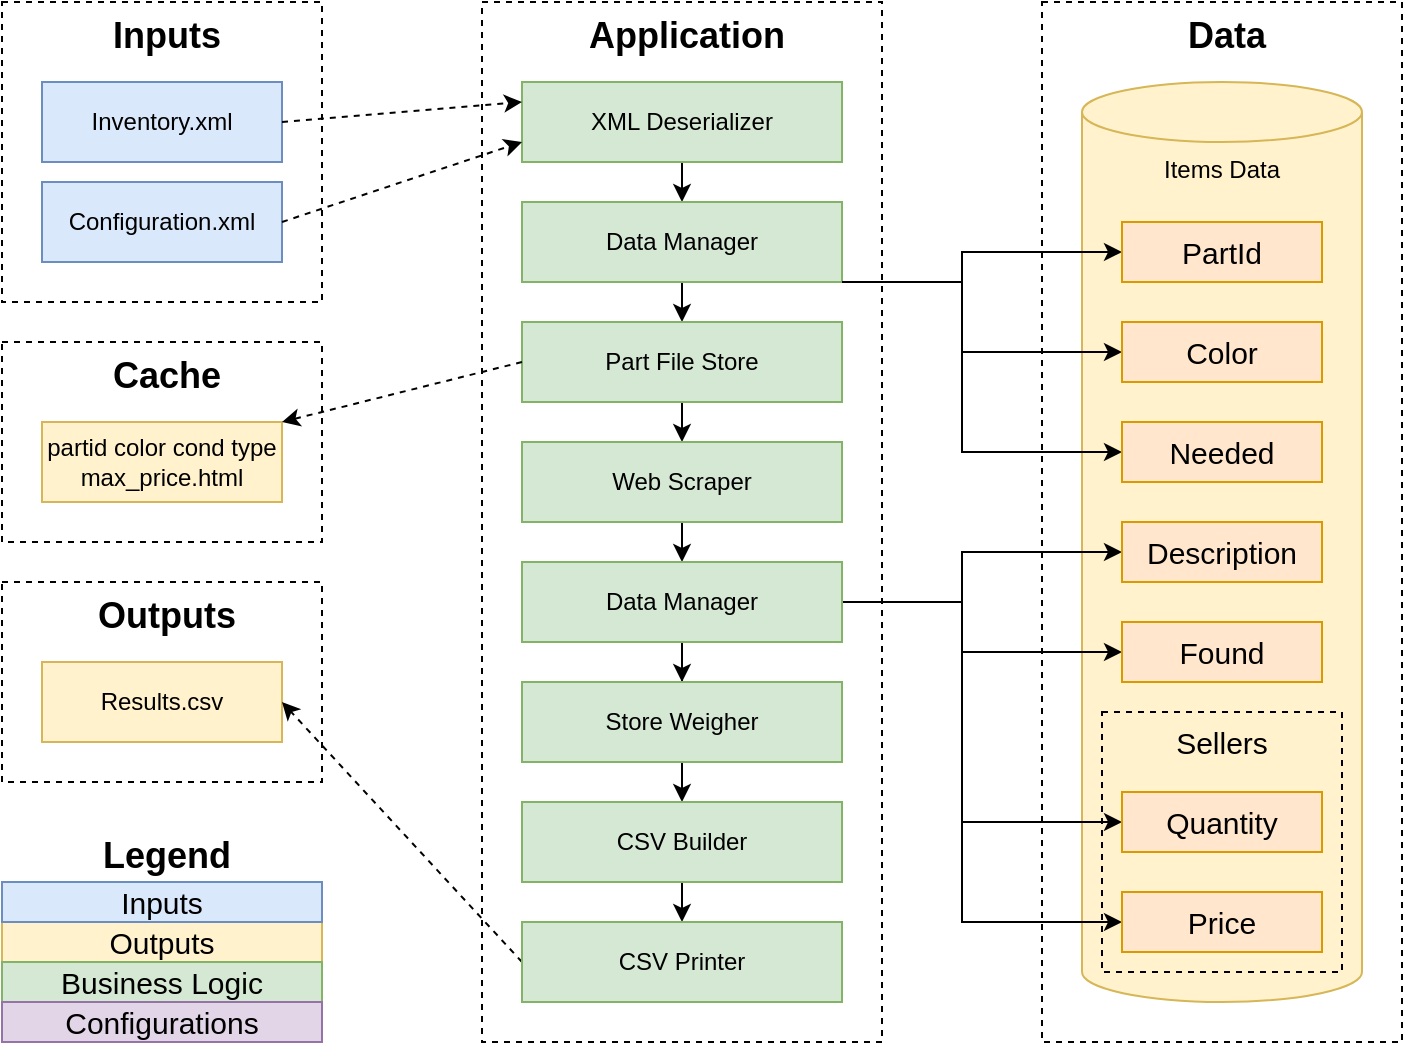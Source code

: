 <mxfile version="16.5.1" type="device" pages="6"><diagram id="pUqnwEglIN5-QrOROJ2E" name="Overview"><mxGraphModel dx="252" dy="985" grid="1" gridSize="10" guides="1" tooltips="1" connect="1" arrows="1" fold="1" page="1" pageScale="1" pageWidth="850" pageHeight="1100" math="0" shadow="0"><root><mxCell id="0"/><mxCell id="1" parent="0"/><mxCell id="5K-4-c1TGLcSHstVnU3C-55" value="Data" style="rounded=0;whiteSpace=wrap;html=1;dashed=1;fillColor=none;verticalAlign=top;align=center;fontStyle=1;fontSize=18;spacingLeft=5;" parent="1" vertex="1"><mxGeometry x="1420" y="120" width="180" height="520" as="geometry"/></mxCell><mxCell id="5K-4-c1TGLcSHstVnU3C-71" value="Items Data" style="shape=cylinder3;whiteSpace=wrap;html=1;boundedLbl=1;backgroundOutline=1;size=15;verticalAlign=top;fillColor=#fff2cc;strokeColor=#d6b656;" parent="1" vertex="1"><mxGeometry x="1440" y="160" width="140" height="460" as="geometry"/></mxCell><mxCell id="5K-4-c1TGLcSHstVnU3C-46" value="Inputs" style="rounded=0;whiteSpace=wrap;html=1;dashed=1;fillColor=none;verticalAlign=top;align=center;fontStyle=1;fontSize=18;spacingLeft=5;" parent="1" vertex="1"><mxGeometry x="900" y="120" width="160" height="150" as="geometry"/></mxCell><mxCell id="5K-4-c1TGLcSHstVnU3C-47" value="Inventory.xml" style="rounded=0;whiteSpace=wrap;html=1;fillColor=#dae8fc;strokeColor=#6c8ebf;" parent="1" vertex="1"><mxGeometry x="920" y="160" width="120" height="40" as="geometry"/></mxCell><mxCell id="5K-4-c1TGLcSHstVnU3C-48" value="Configuration.xml" style="rounded=0;whiteSpace=wrap;html=1;fillColor=#dae8fc;strokeColor=#6c8ebf;" parent="1" vertex="1"><mxGeometry x="920" y="210" width="120" height="40" as="geometry"/></mxCell><mxCell id="5K-4-c1TGLcSHstVnU3C-49" value="Cache" style="rounded=0;whiteSpace=wrap;html=1;dashed=1;fillColor=none;verticalAlign=top;align=center;fontStyle=1;fontSize=18;spacingLeft=5;" parent="1" vertex="1"><mxGeometry x="900" y="290" width="160" height="100" as="geometry"/></mxCell><mxCell id="5K-4-c1TGLcSHstVnU3C-50" value="partid color cond type max_price.html" style="rounded=0;whiteSpace=wrap;html=1;fillColor=#fff2cc;strokeColor=#d6b656;" parent="1" vertex="1"><mxGeometry x="920" y="330" width="120" height="40" as="geometry"/></mxCell><mxCell id="5K-4-c1TGLcSHstVnU3C-51" value="Outputs" style="rounded=0;whiteSpace=wrap;html=1;dashed=1;fillColor=none;verticalAlign=top;align=center;fontStyle=1;fontSize=18;spacingLeft=5;" parent="1" vertex="1"><mxGeometry x="900" y="410" width="160" height="100" as="geometry"/></mxCell><mxCell id="5K-4-c1TGLcSHstVnU3C-52" value="Results.csv" style="rounded=0;whiteSpace=wrap;html=1;fillColor=#fff2cc;strokeColor=#d6b656;" parent="1" vertex="1"><mxGeometry x="920" y="450" width="120" height="40" as="geometry"/></mxCell><mxCell id="5K-4-c1TGLcSHstVnU3C-53" value="Application&lt;br style=&quot;font-size: 18px;&quot;&gt;" style="rounded=0;whiteSpace=wrap;html=1;dashed=1;fillColor=none;verticalAlign=top;align=center;fontStyle=1;fontSize=18;spacingLeft=5;" parent="1" vertex="1"><mxGeometry x="1140" y="120" width="200" height="520" as="geometry"/></mxCell><mxCell id="5uqiokxS6Lp2LBHWyDkw-2" style="edgeStyle=orthogonalEdgeStyle;rounded=0;orthogonalLoop=1;jettySize=auto;html=1;exitX=0.5;exitY=1;exitDx=0;exitDy=0;entryX=0.5;entryY=0;entryDx=0;entryDy=0;fontSize=15;startArrow=none;startFill=0;endArrow=classic;endFill=1;" parent="1" source="5K-4-c1TGLcSHstVnU3C-54" target="5K-4-c1TGLcSHstVnU3C-62" edge="1"><mxGeometry relative="1" as="geometry"/></mxCell><mxCell id="5K-4-c1TGLcSHstVnU3C-54" value="XML Deserializer" style="rounded=0;whiteSpace=wrap;html=1;fillColor=#d5e8d4;strokeColor=#82b366;" parent="1" vertex="1"><mxGeometry x="1160" y="160" width="160" height="40" as="geometry"/></mxCell><mxCell id="5K-4-c1TGLcSHstVnU3C-76" style="edgeStyle=orthogonalEdgeStyle;rounded=0;orthogonalLoop=1;jettySize=auto;html=1;exitX=0.5;exitY=1;exitDx=0;exitDy=0;entryX=0.5;entryY=0;entryDx=0;entryDy=0;fontSize=15;startArrow=none;startFill=0;endArrow=classic;endFill=1;" parent="1" source="5K-4-c1TGLcSHstVnU3C-62" target="5K-4-c1TGLcSHstVnU3C-73" edge="1"><mxGeometry relative="1" as="geometry"/></mxCell><mxCell id="2LM3GHfpRPrLNuOd8ZEF-17" style="edgeStyle=orthogonalEdgeStyle;rounded=0;orthogonalLoop=1;jettySize=auto;html=1;exitX=1;exitY=0.5;exitDx=0;exitDy=0;entryX=0;entryY=0.5;entryDx=0;entryDy=0;fontSize=15;startArrow=none;startFill=0;endArrow=classic;endFill=1;" parent="1" source="5K-4-c1TGLcSHstVnU3C-62" target="2LM3GHfpRPrLNuOd8ZEF-5" edge="1"><mxGeometry relative="1" as="geometry"><Array as="points"><mxPoint x="1320" y="260"/><mxPoint x="1380" y="260"/><mxPoint x="1380" y="295"/></Array></mxGeometry></mxCell><mxCell id="2LM3GHfpRPrLNuOd8ZEF-18" style="edgeStyle=orthogonalEdgeStyle;rounded=0;orthogonalLoop=1;jettySize=auto;html=1;exitX=1;exitY=0.5;exitDx=0;exitDy=0;entryX=0;entryY=0.5;entryDx=0;entryDy=0;fontSize=15;startArrow=none;startFill=0;endArrow=classic;endFill=1;" parent="1" source="5K-4-c1TGLcSHstVnU3C-62" target="2LM3GHfpRPrLNuOd8ZEF-4" edge="1"><mxGeometry relative="1" as="geometry"><Array as="points"><mxPoint x="1320" y="260"/><mxPoint x="1380" y="260"/><mxPoint x="1380" y="245"/></Array></mxGeometry></mxCell><mxCell id="5K-4-c1TGLcSHstVnU3C-62" value="Data Manager" style="rounded=0;whiteSpace=wrap;html=1;fillColor=#d5e8d4;strokeColor=#82b366;" parent="1" vertex="1"><mxGeometry x="1160" y="220" width="160" height="40" as="geometry"/></mxCell><mxCell id="5K-4-c1TGLcSHstVnU3C-66" value="" style="endArrow=classic;html=1;rounded=0;dashed=1;fontSize=15;exitX=1;exitY=0.5;exitDx=0;exitDy=0;entryX=0;entryY=0.75;entryDx=0;entryDy=0;" parent="1" source="5K-4-c1TGLcSHstVnU3C-48" target="5K-4-c1TGLcSHstVnU3C-54" edge="1"><mxGeometry width="50" height="50" relative="1" as="geometry"><mxPoint x="930" y="350" as="sourcePoint"/><mxPoint x="980" y="300" as="targetPoint"/></mxGeometry></mxCell><mxCell id="5K-4-c1TGLcSHstVnU3C-68" value="" style="endArrow=classic;html=1;rounded=0;dashed=1;fontSize=15;exitX=1;exitY=0.5;exitDx=0;exitDy=0;entryX=0;entryY=0.25;entryDx=0;entryDy=0;" parent="1" source="5K-4-c1TGLcSHstVnU3C-47" target="5K-4-c1TGLcSHstVnU3C-54" edge="1"><mxGeometry width="50" height="50" relative="1" as="geometry"><mxPoint x="930" y="350" as="sourcePoint"/><mxPoint x="980" y="300" as="targetPoint"/></mxGeometry></mxCell><mxCell id="QRi07Cx3tUZdvUJasRC5-2" style="edgeStyle=orthogonalEdgeStyle;rounded=0;orthogonalLoop=1;jettySize=auto;html=1;exitX=0.5;exitY=1;exitDx=0;exitDy=0;entryX=0.5;entryY=0;entryDx=0;entryDy=0;fontSize=15;startArrow=none;startFill=0;endArrow=classic;endFill=1;" parent="1" source="5K-4-c1TGLcSHstVnU3C-73" target="QRi07Cx3tUZdvUJasRC5-1" edge="1"><mxGeometry relative="1" as="geometry"/></mxCell><mxCell id="5K-4-c1TGLcSHstVnU3C-73" value="Part File Store" style="rounded=0;whiteSpace=wrap;html=1;fillColor=#d5e8d4;strokeColor=#82b366;" parent="1" vertex="1"><mxGeometry x="1160" y="280" width="160" height="40" as="geometry"/></mxCell><mxCell id="5K-4-c1TGLcSHstVnU3C-75" value="" style="endArrow=classic;html=1;rounded=0;dashed=1;fontSize=15;exitX=0;exitY=0.5;exitDx=0;exitDy=0;entryX=1;entryY=0;entryDx=0;entryDy=0;" parent="1" source="5K-4-c1TGLcSHstVnU3C-73" target="5K-4-c1TGLcSHstVnU3C-50" edge="1"><mxGeometry width="50" height="50" relative="1" as="geometry"><mxPoint x="1490.0" y="205.0" as="sourcePoint"/><mxPoint x="1370.0" y="330.0" as="targetPoint"/></mxGeometry></mxCell><mxCell id="2LM3GHfpRPrLNuOd8ZEF-2" style="edgeStyle=orthogonalEdgeStyle;rounded=0;orthogonalLoop=1;jettySize=auto;html=1;exitX=0.5;exitY=1;exitDx=0;exitDy=0;entryX=0.5;entryY=0;entryDx=0;entryDy=0;fontSize=15;startArrow=none;startFill=0;endArrow=classic;endFill=1;" parent="1" source="QRi07Cx3tUZdvUJasRC5-1" target="2LM3GHfpRPrLNuOd8ZEF-1" edge="1"><mxGeometry relative="1" as="geometry"/></mxCell><mxCell id="QRi07Cx3tUZdvUJasRC5-1" value="Web Scraper" style="rounded=0;whiteSpace=wrap;html=1;fillColor=#d5e8d4;strokeColor=#82b366;" parent="1" vertex="1"><mxGeometry x="1160" y="340" width="160" height="40" as="geometry"/></mxCell><mxCell id="2LM3GHfpRPrLNuOd8ZEF-12" style="edgeStyle=orthogonalEdgeStyle;rounded=0;orthogonalLoop=1;jettySize=auto;html=1;exitX=1;exitY=0.5;exitDx=0;exitDy=0;entryX=0;entryY=0.5;entryDx=0;entryDy=0;fontSize=15;startArrow=none;startFill=0;endArrow=classic;endFill=1;" parent="1" source="2LM3GHfpRPrLNuOd8ZEF-1" target="2LM3GHfpRPrLNuOd8ZEF-7" edge="1"><mxGeometry relative="1" as="geometry"><Array as="points"><mxPoint x="1380" y="420"/><mxPoint x="1380" y="445"/></Array></mxGeometry></mxCell><mxCell id="2LM3GHfpRPrLNuOd8ZEF-14" style="edgeStyle=orthogonalEdgeStyle;rounded=0;orthogonalLoop=1;jettySize=auto;html=1;exitX=1;exitY=0.5;exitDx=0;exitDy=0;entryX=0;entryY=0.5;entryDx=0;entryDy=0;fontSize=15;startArrow=none;startFill=0;endArrow=classic;endFill=1;" parent="1" source="2LM3GHfpRPrLNuOd8ZEF-1" target="2LM3GHfpRPrLNuOd8ZEF-11" edge="1"><mxGeometry relative="1" as="geometry"><Array as="points"><mxPoint x="1380" y="420"/><mxPoint x="1380" y="580"/></Array></mxGeometry></mxCell><mxCell id="2LM3GHfpRPrLNuOd8ZEF-15" style="edgeStyle=orthogonalEdgeStyle;rounded=0;orthogonalLoop=1;jettySize=auto;html=1;exitX=1;exitY=0.5;exitDx=0;exitDy=0;entryX=0;entryY=0.5;entryDx=0;entryDy=0;fontSize=15;startArrow=none;startFill=0;endArrow=classic;endFill=1;" parent="1" source="2LM3GHfpRPrLNuOd8ZEF-1" target="2LM3GHfpRPrLNuOd8ZEF-10" edge="1"><mxGeometry relative="1" as="geometry"><Array as="points"><mxPoint x="1380" y="420"/><mxPoint x="1380" y="530"/></Array></mxGeometry></mxCell><mxCell id="2LM3GHfpRPrLNuOd8ZEF-16" style="edgeStyle=orthogonalEdgeStyle;rounded=0;orthogonalLoop=1;jettySize=auto;html=1;exitX=1;exitY=0.5;exitDx=0;exitDy=0;entryX=0;entryY=0.5;entryDx=0;entryDy=0;fontSize=15;startArrow=none;startFill=0;endArrow=classic;endFill=1;" parent="1" source="2LM3GHfpRPrLNuOd8ZEF-1" target="2LM3GHfpRPrLNuOd8ZEF-6" edge="1"><mxGeometry relative="1" as="geometry"><Array as="points"><mxPoint x="1380" y="420"/><mxPoint x="1380" y="395"/></Array></mxGeometry></mxCell><mxCell id="2LM3GHfpRPrLNuOd8ZEF-20" style="edgeStyle=orthogonalEdgeStyle;rounded=0;orthogonalLoop=1;jettySize=auto;html=1;exitX=0.5;exitY=1;exitDx=0;exitDy=0;fontSize=15;startArrow=none;startFill=0;endArrow=classic;endFill=1;" parent="1" source="2LM3GHfpRPrLNuOd8ZEF-1" target="2LM3GHfpRPrLNuOd8ZEF-19" edge="1"><mxGeometry relative="1" as="geometry"/></mxCell><mxCell id="2Fyr-xzVHG4451UVHkNK-2" style="edgeStyle=orthogonalEdgeStyle;rounded=0;orthogonalLoop=1;jettySize=auto;html=1;exitX=1;exitY=1;exitDx=0;exitDy=0;" parent="1" source="5K-4-c1TGLcSHstVnU3C-62" target="2Fyr-xzVHG4451UVHkNK-1" edge="1"><mxGeometry relative="1" as="geometry"><Array as="points"><mxPoint x="1380" y="260"/><mxPoint x="1380" y="345"/></Array></mxGeometry></mxCell><mxCell id="2LM3GHfpRPrLNuOd8ZEF-1" value="Data Manager" style="rounded=0;whiteSpace=wrap;html=1;fillColor=#d5e8d4;strokeColor=#82b366;" parent="1" vertex="1"><mxGeometry x="1160" y="400" width="160" height="40" as="geometry"/></mxCell><mxCell id="2LM3GHfpRPrLNuOd8ZEF-4" value="PartId" style="rounded=0;whiteSpace=wrap;html=1;fontSize=15;fillColor=#ffe6cc;strokeColor=#d79b00;" parent="1" vertex="1"><mxGeometry x="1460" y="230" width="100" height="30" as="geometry"/></mxCell><mxCell id="2LM3GHfpRPrLNuOd8ZEF-5" value="Color" style="rounded=0;whiteSpace=wrap;html=1;fontSize=15;fillColor=#ffe6cc;strokeColor=#d79b00;" parent="1" vertex="1"><mxGeometry x="1460" y="280" width="100" height="30" as="geometry"/></mxCell><mxCell id="2LM3GHfpRPrLNuOd8ZEF-6" value="Description" style="rounded=0;whiteSpace=wrap;html=1;fontSize=15;fillColor=#ffe6cc;strokeColor=#d79b00;" parent="1" vertex="1"><mxGeometry x="1460" y="380" width="100" height="30" as="geometry"/></mxCell><mxCell id="2LM3GHfpRPrLNuOd8ZEF-7" value="Found" style="rounded=0;whiteSpace=wrap;html=1;fontSize=15;fillColor=#ffe6cc;strokeColor=#d79b00;" parent="1" vertex="1"><mxGeometry x="1460" y="430" width="100" height="30" as="geometry"/></mxCell><mxCell id="2LM3GHfpRPrLNuOd8ZEF-8" value="Sellers" style="rounded=0;whiteSpace=wrap;html=1;fontSize=15;fillColor=none;dashed=1;verticalAlign=top;" parent="1" vertex="1"><mxGeometry x="1450" y="475" width="120" height="130" as="geometry"/></mxCell><mxCell id="2LM3GHfpRPrLNuOd8ZEF-10" value="Quantity" style="rounded=0;whiteSpace=wrap;html=1;fontSize=15;fillColor=#ffe6cc;strokeColor=#d79b00;" parent="1" vertex="1"><mxGeometry x="1460" y="515" width="100" height="30" as="geometry"/></mxCell><mxCell id="2LM3GHfpRPrLNuOd8ZEF-11" value="Price" style="rounded=0;whiteSpace=wrap;html=1;fontSize=15;fillColor=#ffe6cc;strokeColor=#d79b00;" parent="1" vertex="1"><mxGeometry x="1460" y="565" width="100" height="30" as="geometry"/></mxCell><mxCell id="JdI_lpWJx2KFxz2KvhGL-2" style="edgeStyle=orthogonalEdgeStyle;rounded=0;orthogonalLoop=1;jettySize=auto;html=1;exitX=0.5;exitY=1;exitDx=0;exitDy=0;entryX=0.5;entryY=0;entryDx=0;entryDy=0;fontSize=15;startArrow=none;startFill=0;endArrow=classic;endFill=1;" parent="1" source="2LM3GHfpRPrLNuOd8ZEF-19" target="JdI_lpWJx2KFxz2KvhGL-1" edge="1"><mxGeometry relative="1" as="geometry"/></mxCell><mxCell id="2LM3GHfpRPrLNuOd8ZEF-19" value="Store Weigher" style="rounded=0;whiteSpace=wrap;html=1;fillColor=#d5e8d4;strokeColor=#82b366;" parent="1" vertex="1"><mxGeometry x="1160" y="460" width="160" height="40" as="geometry"/></mxCell><mxCell id="u4tdRImFuVJiF7ZQQqJY-2" style="edgeStyle=orthogonalEdgeStyle;rounded=0;orthogonalLoop=1;jettySize=auto;html=1;exitX=0.5;exitY=1;exitDx=0;exitDy=0;entryX=0.5;entryY=0;entryDx=0;entryDy=0;" parent="1" source="JdI_lpWJx2KFxz2KvhGL-1" target="u4tdRImFuVJiF7ZQQqJY-1" edge="1"><mxGeometry relative="1" as="geometry"/></mxCell><mxCell id="JdI_lpWJx2KFxz2KvhGL-1" value="CSV Builder" style="rounded=0;whiteSpace=wrap;html=1;fillColor=#d5e8d4;strokeColor=#82b366;" parent="1" vertex="1"><mxGeometry x="1160" y="520" width="160" height="40" as="geometry"/></mxCell><mxCell id="JdI_lpWJx2KFxz2KvhGL-4" value="" style="endArrow=classic;html=1;rounded=0;dashed=1;fontSize=15;exitX=0;exitY=0.5;exitDx=0;exitDy=0;entryX=1;entryY=0.5;entryDx=0;entryDy=0;" parent="1" source="u4tdRImFuVJiF7ZQQqJY-1" target="5K-4-c1TGLcSHstVnU3C-52" edge="1"><mxGeometry width="50" height="50" relative="1" as="geometry"><mxPoint x="1170" y="370" as="sourcePoint"/><mxPoint x="1050" y="410" as="targetPoint"/></mxGeometry></mxCell><mxCell id="4KroUsP3VeCwB2dcelhw-1" value="Outputs" style="rounded=0;whiteSpace=wrap;html=1;fontSize=15;fillColor=#fff2cc;strokeColor=#d6b656;" parent="1" vertex="1"><mxGeometry x="900" y="580" width="160" height="20" as="geometry"/></mxCell><mxCell id="4KroUsP3VeCwB2dcelhw-2" value="Inputs" style="rounded=0;whiteSpace=wrap;html=1;fontSize=15;fillColor=#dae8fc;strokeColor=#6c8ebf;" parent="1" vertex="1"><mxGeometry x="900" y="560" width="160" height="20" as="geometry"/></mxCell><mxCell id="4KroUsP3VeCwB2dcelhw-4" value="Business Logic" style="rounded=0;whiteSpace=wrap;html=1;fontSize=15;fillColor=#d5e8d4;strokeColor=#82b366;" parent="1" vertex="1"><mxGeometry x="900" y="600" width="160" height="20" as="geometry"/></mxCell><mxCell id="4KroUsP3VeCwB2dcelhw-5" value="Configurations" style="rounded=0;whiteSpace=wrap;html=1;fontSize=15;fillColor=#e1d5e7;strokeColor=#9673a6;" parent="1" vertex="1"><mxGeometry x="900" y="620" width="160" height="20" as="geometry"/></mxCell><mxCell id="4KroUsP3VeCwB2dcelhw-6" value="Legend" style="rounded=0;whiteSpace=wrap;html=1;fontSize=18;fillColor=none;strokeColor=none;align=center;spacingLeft=5;fontStyle=1" parent="1" vertex="1"><mxGeometry x="900" y="534" width="160" height="26" as="geometry"/></mxCell><mxCell id="u4tdRImFuVJiF7ZQQqJY-1" value="CSV Printer" style="rounded=0;whiteSpace=wrap;html=1;fillColor=#d5e8d4;strokeColor=#82b366;" parent="1" vertex="1"><mxGeometry x="1160" y="580" width="160" height="40" as="geometry"/></mxCell><mxCell id="2Fyr-xzVHG4451UVHkNK-1" value="Needed" style="rounded=0;whiteSpace=wrap;html=1;fontSize=15;fillColor=#ffe6cc;strokeColor=#d79b00;" parent="1" vertex="1"><mxGeometry x="1460" y="330" width="100" height="30" as="geometry"/></mxCell></root></mxGraphModel></diagram><diagram id="LmSp_pI7bvTCXszcHMLh" name="XML Deserialization"><mxGraphModel dx="1102" dy="985" grid="1" gridSize="10" guides="1" tooltips="1" connect="1" arrows="1" fold="1" page="1" pageScale="1" pageWidth="850" pageHeight="1100" math="0" shadow="0"><root><mxCell id="T6HrvYFhs3e6VufxZqxm-0"/><mxCell id="T6HrvYFhs3e6VufxZqxm-1" parent="T6HrvYFhs3e6VufxZqxm-0"/><mxCell id="T6HrvYFhs3e6VufxZqxm-13" value="XmlConfiguration" style="rounded=0;whiteSpace=wrap;html=1;fontSize=15;fillColor=none;verticalAlign=top;" parent="T6HrvYFhs3e6VufxZqxm-1" vertex="1"><mxGeometry x="710" y="140" width="160" height="200" as="geometry"/></mxCell><mxCell id="T6HrvYFhs3e6VufxZqxm-6" style="edgeStyle=orthogonalEdgeStyle;rounded=0;orthogonalLoop=1;jettySize=auto;html=1;exitX=1;exitY=0.5;exitDx=0;exitDy=0;entryX=0;entryY=0.25;entryDx=0;entryDy=0;fontSize=15;startArrow=none;startFill=0;endArrow=classic;endFill=1;" parent="T6HrvYFhs3e6VufxZqxm-1" source="T6HrvYFhs3e6VufxZqxm-2" target="T6HrvYFhs3e6VufxZqxm-4" edge="1"><mxGeometry relative="1" as="geometry"/></mxCell><mxCell id="T6HrvYFhs3e6VufxZqxm-2" value="Configuration.txt" style="rounded=0;whiteSpace=wrap;html=1;fontSize=15;fillColor=#dae8fc;strokeColor=#6c8ebf;fontStyle=3" parent="T6HrvYFhs3e6VufxZqxm-1" vertex="1"><mxGeometry x="40" y="270" width="160" height="60" as="geometry"/></mxCell><mxCell id="T6HrvYFhs3e6VufxZqxm-5" style="edgeStyle=orthogonalEdgeStyle;rounded=0;orthogonalLoop=1;jettySize=auto;html=1;exitX=1;exitY=0.5;exitDx=0;exitDy=0;entryX=0;entryY=0.75;entryDx=0;entryDy=0;fontSize=15;startArrow=none;startFill=0;endArrow=classic;endFill=1;" parent="T6HrvYFhs3e6VufxZqxm-1" source="T6HrvYFhs3e6VufxZqxm-3" target="T6HrvYFhs3e6VufxZqxm-4" edge="1"><mxGeometry relative="1" as="geometry"/></mxCell><mxCell id="T6HrvYFhs3e6VufxZqxm-3" value="Inventory.txt" style="rounded=0;whiteSpace=wrap;html=1;fontSize=15;fillColor=#dae8fc;strokeColor=#6c8ebf;fontStyle=3" parent="T6HrvYFhs3e6VufxZqxm-1" vertex="1"><mxGeometry x="40" y="370" width="160" height="60" as="geometry"/></mxCell><mxCell id="T6HrvYFhs3e6VufxZqxm-9" value="Configuration" style="edgeStyle=orthogonalEdgeStyle;rounded=0;orthogonalLoop=1;jettySize=auto;html=1;exitX=1;exitY=0.25;exitDx=0;exitDy=0;entryX=0;entryY=0.5;entryDx=0;entryDy=0;fontSize=15;startArrow=none;startFill=0;endArrow=classic;endFill=1;" parent="T6HrvYFhs3e6VufxZqxm-1" source="T6HrvYFhs3e6VufxZqxm-4" target="T6HrvYFhs3e6VufxZqxm-7" edge="1"><mxGeometry relative="1" as="geometry"/></mxCell><mxCell id="T6HrvYFhs3e6VufxZqxm-20" value="Inventory" style="edgeStyle=orthogonalEdgeStyle;rounded=0;orthogonalLoop=1;jettySize=auto;html=1;exitX=1;exitY=0.75;exitDx=0;exitDy=0;entryX=0;entryY=0.5;entryDx=0;entryDy=0;fontSize=15;startArrow=none;startFill=0;endArrow=classic;endFill=1;" parent="T6HrvYFhs3e6VufxZqxm-1" source="T6HrvYFhs3e6VufxZqxm-4" target="T6HrvYFhs3e6VufxZqxm-8" edge="1"><mxGeometry relative="1" as="geometry"><Array as="points"><mxPoint x="495" y="380"/><mxPoint x="495" y="410"/></Array></mxGeometry></mxCell><mxCell id="T6HrvYFhs3e6VufxZqxm-4" value="XML Deserializer" style="rounded=0;whiteSpace=wrap;html=1;fontSize=15;fillColor=#d5e8d4;strokeColor=#82b366;fontStyle=1" parent="T6HrvYFhs3e6VufxZqxm-1" vertex="1"><mxGeometry x="280" y="290" width="160" height="120" as="geometry"/></mxCell><mxCell id="T6HrvYFhs3e6VufxZqxm-17" value="Yes" style="edgeStyle=orthogonalEdgeStyle;rounded=0;orthogonalLoop=1;jettySize=auto;html=1;exitX=0.5;exitY=0;exitDx=0;exitDy=0;fontSize=15;startArrow=none;startFill=0;endArrow=classic;endFill=1;" parent="T6HrvYFhs3e6VufxZqxm-1" source="T6HrvYFhs3e6VufxZqxm-7" target="T6HrvYFhs3e6VufxZqxm-12" edge="1"><mxGeometry x="0.333" relative="1" as="geometry"><Array as="points"><mxPoint x="600" y="200"/></Array><mxPoint as="offset"/></mxGeometry></mxCell><mxCell id="T6HrvYFhs3e6VufxZqxm-18" value="No" style="edgeStyle=orthogonalEdgeStyle;rounded=0;orthogonalLoop=1;jettySize=auto;html=1;exitX=1;exitY=0.5;exitDx=0;exitDy=0;fontSize=15;startArrow=none;startFill=0;endArrow=classic;endFill=1;" parent="T6HrvYFhs3e6VufxZqxm-1" source="T6HrvYFhs3e6VufxZqxm-7" target="T6HrvYFhs3e6VufxZqxm-14" edge="1"><mxGeometry x="-0.5" relative="1" as="geometry"><Array as="points"/><mxPoint as="offset"/></mxGeometry></mxCell><mxCell id="T6HrvYFhs3e6VufxZqxm-7" value="Has Null Property?" style="rhombus;whiteSpace=wrap;html=1;fontSize=15;" parent="T6HrvYFhs3e6VufxZqxm-1" vertex="1"><mxGeometry x="550" y="220" width="100" height="100" as="geometry"/></mxCell><mxCell id="T6HrvYFhs3e6VufxZqxm-22" value="Yes" style="edgeStyle=orthogonalEdgeStyle;rounded=0;orthogonalLoop=1;jettySize=auto;html=1;exitX=1;exitY=0.5;exitDx=0;exitDy=0;entryX=0;entryY=0.5;entryDx=0;entryDy=0;fontSize=15;startArrow=none;startFill=0;endArrow=classic;endFill=1;" parent="T6HrvYFhs3e6VufxZqxm-1" source="T6HrvYFhs3e6VufxZqxm-8" target="T6HrvYFhs3e6VufxZqxm-21" edge="1"><mxGeometry x="-0.5" relative="1" as="geometry"><Array as="points"/><mxPoint as="offset"/></mxGeometry></mxCell><mxCell id="T6HrvYFhs3e6VufxZqxm-24" value="No" style="edgeStyle=orthogonalEdgeStyle;rounded=0;orthogonalLoop=1;jettySize=auto;html=1;exitX=0.5;exitY=1;exitDx=0;exitDy=0;fontSize=15;startArrow=none;startFill=0;endArrow=classic;endFill=1;" parent="T6HrvYFhs3e6VufxZqxm-1" source="T6HrvYFhs3e6VufxZqxm-8" target="T6HrvYFhs3e6VufxZqxm-23" edge="1"><mxGeometry x="0.25" relative="1" as="geometry"><Array as="points"><mxPoint x="600" y="490"/></Array><mxPoint as="offset"/></mxGeometry></mxCell><mxCell id="T6HrvYFhs3e6VufxZqxm-8" value="Has Null Property?" style="rhombus;whiteSpace=wrap;html=1;fontSize=15;" parent="T6HrvYFhs3e6VufxZqxm-1" vertex="1"><mxGeometry x="550" y="360" width="100" height="100" as="geometry"/></mxCell><mxCell id="T6HrvYFhs3e6VufxZqxm-12" value="Add default property" style="rounded=0;whiteSpace=wrap;html=1;fontSize=15;fillColor=#fff2cc;strokeColor=#d6b656;fontStyle=3" parent="T6HrvYFhs3e6VufxZqxm-1" vertex="1"><mxGeometry x="730" y="170" width="120" height="60" as="geometry"/></mxCell><mxCell id="T6HrvYFhs3e6VufxZqxm-14" value="Add configured property" style="rounded=0;whiteSpace=wrap;html=1;fontSize=15;fillColor=#fff2cc;strokeColor=#d6b656;fontStyle=3" parent="T6HrvYFhs3e6VufxZqxm-1" vertex="1"><mxGeometry x="730" y="260" width="120" height="60" as="geometry"/></mxCell><mxCell id="T6HrvYFhs3e6VufxZqxm-19" value="XmlInventory" style="rounded=0;whiteSpace=wrap;html=1;fontSize=15;fillColor=none;verticalAlign=top;" parent="T6HrvYFhs3e6VufxZqxm-1" vertex="1"><mxGeometry x="710" y="360" width="160" height="200" as="geometry"/></mxCell><mxCell id="YjWT1vUP6l2PYz_j9w5Q-3" style="edgeStyle=orthogonalEdgeStyle;rounded=0;orthogonalLoop=1;jettySize=auto;html=1;exitX=1;exitY=0.5;exitDx=0;exitDy=0;fontSize=15;startArrow=none;startFill=0;endArrow=classic;endFill=1;" parent="T6HrvYFhs3e6VufxZqxm-1" source="T6HrvYFhs3e6VufxZqxm-21" target="YjWT1vUP6l2PYz_j9w5Q-2" edge="1"><mxGeometry relative="1" as="geometry"><mxPoint x="910" y="540" as="targetPoint"/></mxGeometry></mxCell><mxCell id="T6HrvYFhs3e6VufxZqxm-21" value="Error&lt;br&gt;collection" style="rounded=0;whiteSpace=wrap;html=1;fontSize=15;fillColor=#f8cecc;strokeColor=#b85450;fontStyle=3" parent="T6HrvYFhs3e6VufxZqxm-1" vertex="1"><mxGeometry x="730" y="400" width="120" height="60" as="geometry"/></mxCell><mxCell id="T6HrvYFhs3e6VufxZqxm-23" value="Parts&lt;br&gt;collection" style="rounded=0;whiteSpace=wrap;html=1;fontSize=15;fillColor=#fff2cc;strokeColor=#d6b656;fontStyle=3" parent="T6HrvYFhs3e6VufxZqxm-1" vertex="1"><mxGeometry x="730" y="480" width="120" height="60" as="geometry"/></mxCell><mxCell id="YjWT1vUP6l2PYz_j9w5Q-0" value="Exit program with list of null properties" style="rounded=0;whiteSpace=wrap;html=1;fontSize=15;fillColor=#f8cecc;spacingLeft=7;spacingRight=7;strokeColor=#b85450;fontStyle=1" parent="T6HrvYFhs3e6VufxZqxm-1" vertex="1"><mxGeometry x="900" y="490" width="130" height="70" as="geometry"/></mxCell><mxCell id="YjWT1vUP6l2PYz_j9w5Q-4" style="edgeStyle=orthogonalEdgeStyle;rounded=0;orthogonalLoop=1;jettySize=auto;html=1;exitX=0.5;exitY=1;exitDx=0;exitDy=0;entryX=0.5;entryY=0;entryDx=0;entryDy=0;fontSize=15;startArrow=none;startFill=0;endArrow=classic;endFill=1;" parent="T6HrvYFhs3e6VufxZqxm-1" source="YjWT1vUP6l2PYz_j9w5Q-2" target="YjWT1vUP6l2PYz_j9w5Q-0" edge="1"><mxGeometry relative="1" as="geometry"/></mxCell><mxCell id="YjWT1vUP6l2PYz_j9w5Q-2" value="Has Errors?" style="rhombus;whiteSpace=wrap;html=1;fontSize=15;" parent="T6HrvYFhs3e6VufxZqxm-1" vertex="1"><mxGeometry x="915" y="380" width="100" height="100" as="geometry"/></mxCell><mxCell id="eb8K8KFufbBrV6DKCgry-0" value="InverntoryFile" style="rounded=0;whiteSpace=wrap;html=1;fontSize=15;fillColor=#e1d5e7;strokeColor=#9673a6;align=left;spacingLeft=7;" parent="T6HrvYFhs3e6VufxZqxm-1" vertex="1"><mxGeometry x="280" y="450" width="110" height="20" as="geometry"/></mxCell><mxCell id="qaVD0UCK6gUWML-U_ZOL-0" value="" style="endArrow=none;dashed=1;html=1;dashPattern=1 3;strokeWidth=2;rounded=0;fontSize=15;entryX=0;entryY=0.5;entryDx=0;entryDy=0;exitX=1;exitY=0.75;exitDx=0;exitDy=0;endFill=0;startArrow=classic;startFill=1;" parent="T6HrvYFhs3e6VufxZqxm-1" source="T6HrvYFhs3e6VufxZqxm-3" target="eb8K8KFufbBrV6DKCgry-0" edge="1"><mxGeometry width="50" height="50" relative="1" as="geometry"><mxPoint x="420" y="280" as="sourcePoint"/><mxPoint x="480" y="280" as="targetPoint"/></mxGeometry></mxCell></root></mxGraphModel></diagram><diagram id="76qP0XHk7FJLLxSb-mOy" name="Part File Store"><mxGraphModel dx="1102" dy="985" grid="1" gridSize="10" guides="1" tooltips="1" connect="1" arrows="1" fold="1" page="1" pageScale="1" pageWidth="850" pageHeight="1100" math="0" shadow="0"><root><mxCell id="DNniFwNdSRLGkU0JyEQ3-0"/><mxCell id="DNniFwNdSRLGkU0JyEQ3-1" parent="DNniFwNdSRLGkU0JyEQ3-0"/><mxCell id="6HwyK_EbDDLUhTxqtaAD-3" style="edgeStyle=orthogonalEdgeStyle;rounded=0;orthogonalLoop=1;jettySize=auto;html=1;exitX=1;exitY=0.5;exitDx=0;exitDy=0;fontSize=15;startArrow=none;startFill=0;endArrow=classic;endFill=1;" parent="DNniFwNdSRLGkU0JyEQ3-1" source="6HwyK_EbDDLUhTxqtaAD-4" target="6HwyK_EbDDLUhTxqtaAD-7" edge="1"><mxGeometry relative="1" as="geometry"/></mxCell><mxCell id="6HwyK_EbDDLUhTxqtaAD-4" value="Inventory" style="rounded=0;whiteSpace=wrap;html=1;fontSize=19;fillColor=#dae8fc;strokeColor=#6c8ebf;fontStyle=3" parent="DNniFwNdSRLGkU0JyEQ3-1" vertex="1"><mxGeometry x="40" y="360" width="160" height="120" as="geometry"/></mxCell><mxCell id="6HwyK_EbDDLUhTxqtaAD-22" style="edgeStyle=orthogonalEdgeStyle;rounded=0;orthogonalLoop=1;jettySize=auto;html=1;exitX=0.5;exitY=0;exitDx=0;exitDy=0;entryX=0.5;entryY=1;entryDx=0;entryDy=0;fontSize=15;startArrow=none;startFill=0;endArrow=classic;endFill=1;" parent="DNniFwNdSRLGkU0JyEQ3-1" source="6HwyK_EbDDLUhTxqtaAD-7" target="6HwyK_EbDDLUhTxqtaAD-21" edge="1"><mxGeometry relative="1" as="geometry"/></mxCell><mxCell id="6HwyK_EbDDLUhTxqtaAD-24" style="edgeStyle=orthogonalEdgeStyle;rounded=0;orthogonalLoop=1;jettySize=auto;html=1;exitX=1;exitY=0.5;exitDx=0;exitDy=0;entryX=0;entryY=0.5;entryDx=0;entryDy=0;fontSize=15;startArrow=none;startFill=0;endArrow=classic;endFill=1;" parent="DNniFwNdSRLGkU0JyEQ3-1" source="6HwyK_EbDDLUhTxqtaAD-7" target="6HwyK_EbDDLUhTxqtaAD-23" edge="1"><mxGeometry relative="1" as="geometry"/></mxCell><mxCell id="6HwyK_EbDDLUhTxqtaAD-7" value="Part File Store" style="rounded=0;whiteSpace=wrap;html=1;fontSize=19;fillColor=#d5e8d4;strokeColor=#82b366;fontStyle=1" parent="DNniFwNdSRLGkU0JyEQ3-1" vertex="1"><mxGeometry x="280" y="360" width="160" height="120" as="geometry"/></mxCell><mxCell id="6HwyK_EbDDLUhTxqtaAD-12" value="No" style="edgeStyle=orthogonalEdgeStyle;rounded=0;orthogonalLoop=1;jettySize=auto;html=1;exitX=0.5;exitY=1;exitDx=0;exitDy=0;fontSize=15;startArrow=none;startFill=0;endArrow=classic;endFill=1;entryX=0.5;entryY=0;entryDx=0;entryDy=0;" parent="DNniFwNdSRLGkU0JyEQ3-1" source="6HwyK_EbDDLUhTxqtaAD-13" target="6HwyK_EbDDLUhTxqtaAD-27" edge="1"><mxGeometry relative="1" as="geometry"><Array as="points"><mxPoint x="540" y="620"/></Array></mxGeometry></mxCell><mxCell id="j2jZ2ZN99UfA2TL3XDsz-0" value="Yes" style="edgeStyle=orthogonalEdgeStyle;rounded=0;orthogonalLoop=1;jettySize=auto;html=1;exitX=1;exitY=0.5;exitDx=0;exitDy=0;fontSize=15;startArrow=none;startFill=0;endArrow=classic;endFill=1;" parent="DNniFwNdSRLGkU0JyEQ3-1" source="6HwyK_EbDDLUhTxqtaAD-13" target="6HwyK_EbDDLUhTxqtaAD-19" edge="1"><mxGeometry relative="1" as="geometry"/></mxCell><mxCell id="6HwyK_EbDDLUhTxqtaAD-13" value="Part has&lt;br&gt;HTML file" style="rhombus;whiteSpace=wrap;html=1;fontSize=15;" parent="DNniFwNdSRLGkU0JyEQ3-1" vertex="1"><mxGeometry x="480" y="500" width="120" height="120" as="geometry"/></mxCell><mxCell id="6HwyK_EbDDLUhTxqtaAD-19" value="File&lt;br style=&quot;font-size: 19px;&quot;&gt;Collection" style="rounded=0;whiteSpace=wrap;html=1;fontSize=19;fillColor=#fff2cc;strokeColor=#d6b656;fontStyle=3" parent="DNniFwNdSRLGkU0JyEQ3-1" vertex="1"><mxGeometry x="720" y="500" width="120" height="120" as="geometry"/></mxCell><mxCell id="6HwyK_EbDDLUhTxqtaAD-21" value="Remove expired HTML files" style="rounded=0;whiteSpace=wrap;html=1;fontSize=15;spacingLeft=7;spacingRight=7;" parent="DNniFwNdSRLGkU0JyEQ3-1" vertex="1"><mxGeometry x="300" y="240" width="120" height="80" as="geometry"/></mxCell><mxCell id="6HwyK_EbDDLUhTxqtaAD-25" style="edgeStyle=orthogonalEdgeStyle;rounded=0;orthogonalLoop=1;jettySize=auto;html=1;exitX=0.5;exitY=1;exitDx=0;exitDy=0;entryX=0.5;entryY=0;entryDx=0;entryDy=0;fontSize=15;startArrow=none;startFill=0;endArrow=classic;endFill=1;" parent="DNniFwNdSRLGkU0JyEQ3-1" source="6HwyK_EbDDLUhTxqtaAD-23" target="6HwyK_EbDDLUhTxqtaAD-13" edge="1"><mxGeometry relative="1" as="geometry"/></mxCell><mxCell id="6HwyK_EbDDLUhTxqtaAD-23" value="Get All HTML files" style="rounded=0;whiteSpace=wrap;html=1;fontSize=15;spacingLeft=7;spacingRight=7;" parent="DNniFwNdSRLGkU0JyEQ3-1" vertex="1"><mxGeometry x="480" y="380" width="120" height="80" as="geometry"/></mxCell><mxCell id="j2jZ2ZN99UfA2TL3XDsz-1" style="edgeStyle=orthogonalEdgeStyle;rounded=0;orthogonalLoop=1;jettySize=auto;html=1;exitX=0.5;exitY=0;exitDx=0;exitDy=0;entryX=0.5;entryY=1;entryDx=0;entryDy=0;fontSize=15;startArrow=none;startFill=0;endArrow=classic;endFill=1;" parent="DNniFwNdSRLGkU0JyEQ3-1" source="6HwyK_EbDDLUhTxqtaAD-26" target="6HwyK_EbDDLUhTxqtaAD-19" edge="1"><mxGeometry relative="1" as="geometry"/></mxCell><mxCell id="j2jZ2ZN99UfA2TL3XDsz-5" style="edgeStyle=orthogonalEdgeStyle;rounded=0;orthogonalLoop=1;jettySize=auto;html=1;exitX=1;exitY=0.5;exitDx=0;exitDy=0;fontSize=15;startArrow=none;startFill=0;endArrow=classic;endFill=1;" parent="DNniFwNdSRLGkU0JyEQ3-1" source="6HwyK_EbDDLUhTxqtaAD-26" target="j2jZ2ZN99UfA2TL3XDsz-3" edge="1"><mxGeometry relative="1" as="geometry"/></mxCell><mxCell id="6HwyK_EbDDLUhTxqtaAD-26" value="Chrome Driver" style="rounded=0;whiteSpace=wrap;html=1;fontSize=19;fillColor=#dae8fc;strokeColor=#6c8ebf;fontStyle=1" parent="DNniFwNdSRLGkU0JyEQ3-1" vertex="1"><mxGeometry x="700" y="700" width="160" height="120" as="geometry"/></mxCell><mxCell id="j2jZ2ZN99UfA2TL3XDsz-2" value="Url" style="edgeStyle=orthogonalEdgeStyle;rounded=0;orthogonalLoop=1;jettySize=auto;html=1;exitX=1;exitY=0.5;exitDx=0;exitDy=0;entryX=0;entryY=0.5;entryDx=0;entryDy=0;fontSize=15;startArrow=none;startFill=0;endArrow=classic;endFill=1;" parent="DNniFwNdSRLGkU0JyEQ3-1" source="6HwyK_EbDDLUhTxqtaAD-27" target="6HwyK_EbDDLUhTxqtaAD-26" edge="1"><mxGeometry relative="1" as="geometry"/></mxCell><mxCell id="6HwyK_EbDDLUhTxqtaAD-27" value="Uri Builder" style="rounded=0;whiteSpace=wrap;html=1;fontSize=19;fillColor=#d5e8d4;strokeColor=#82b366;fontStyle=1" parent="DNniFwNdSRLGkU0JyEQ3-1" vertex="1"><mxGeometry x="460" y="700" width="160" height="120" as="geometry"/></mxCell><mxCell id="j2jZ2ZN99UfA2TL3XDsz-3" value="Save HTML file" style="rounded=0;whiteSpace=wrap;html=1;fontSize=15;spacingLeft=7;spacingRight=7;" parent="DNniFwNdSRLGkU0JyEQ3-1" vertex="1"><mxGeometry x="900" y="720" width="120" height="80" as="geometry"/></mxCell><mxCell id="gTYjzBu8Z8K2BQ7q7E-P-0" value="CacheTimeHoursPolicy" style="rounded=0;whiteSpace=wrap;html=1;fontSize=15;fillColor=#e1d5e7;strokeColor=#9673a6;align=left;spacingLeft=7;" parent="DNniFwNdSRLGkU0JyEQ3-1" vertex="1"><mxGeometry x="480" y="270" width="180" height="20" as="geometry"/></mxCell><mxCell id="T7E5LbY64Vf-57sPXklb-0" value="" style="endArrow=none;dashed=1;html=1;dashPattern=1 3;strokeWidth=2;rounded=0;fontSize=15;entryX=0;entryY=0.5;entryDx=0;entryDy=0;exitX=1;exitY=0.5;exitDx=0;exitDy=0;endFill=0;startArrow=classic;startFill=1;" parent="DNniFwNdSRLGkU0JyEQ3-1" source="6HwyK_EbDDLUhTxqtaAD-21" target="gTYjzBu8Z8K2BQ7q7E-P-0" edge="1"><mxGeometry width="50" height="50" relative="1" as="geometry"><mxPoint x="440" y="160" as="sourcePoint"/><mxPoint x="520" y="170" as="targetPoint"/></mxGeometry></mxCell><mxCell id="PQ9zwY-T9U1_jcXnOS1S-0" value="ResultsPerPage" style="rounded=0;whiteSpace=wrap;html=1;fontSize=15;fillColor=#e1d5e7;strokeColor=#9673a6;align=left;spacingLeft=7;" parent="DNniFwNdSRLGkU0JyEQ3-1" vertex="1"><mxGeometry x="250" y="710" width="150" height="20" as="geometry"/></mxCell><mxCell id="PQ9zwY-T9U1_jcXnOS1S-1" value="SortPartsBy" style="rounded=0;whiteSpace=wrap;html=1;fontSize=15;fillColor=#e1d5e7;strokeColor=#9673a6;align=left;spacingLeft=7;" parent="DNniFwNdSRLGkU0JyEQ3-1" vertex="1"><mxGeometry x="250" y="750" width="150" height="20" as="geometry"/></mxCell><mxCell id="PQ9zwY-T9U1_jcXnOS1S-3" value="HtmlLoadTime" style="rounded=0;whiteSpace=wrap;html=1;fontSize=15;fillColor=#e1d5e7;strokeColor=#9673a6;align=left;spacingLeft=7;" parent="DNniFwNdSRLGkU0JyEQ3-1" vertex="1"><mxGeometry x="900" y="660" width="120" height="20" as="geometry"/></mxCell><mxCell id="PQ9zwY-T9U1_jcXnOS1S-4" value="" style="endArrow=none;dashed=1;html=1;dashPattern=1 3;strokeWidth=2;rounded=0;fontSize=15;entryX=0;entryY=0.5;entryDx=0;entryDy=0;exitX=1;exitY=0;exitDx=0;exitDy=0;endFill=0;startArrow=classic;startFill=1;" parent="DNniFwNdSRLGkU0JyEQ3-1" source="6HwyK_EbDDLUhTxqtaAD-26" target="PQ9zwY-T9U1_jcXnOS1S-3" edge="1"><mxGeometry width="50" height="50" relative="1" as="geometry"><mxPoint x="430" y="290" as="sourcePoint"/><mxPoint x="490" y="290" as="targetPoint"/></mxGeometry></mxCell><mxCell id="PwAfL3c1rD0NC_zUsewK-1" value="" style="endArrow=none;dashed=1;html=1;dashPattern=1 3;strokeWidth=2;rounded=0;fontSize=15;entryX=1;entryY=0.5;entryDx=0;entryDy=0;exitX=0;exitY=0.25;exitDx=0;exitDy=0;endFill=0;startArrow=classic;startFill=1;" parent="DNniFwNdSRLGkU0JyEQ3-1" source="6HwyK_EbDDLUhTxqtaAD-27" target="PQ9zwY-T9U1_jcXnOS1S-0" edge="1"><mxGeometry width="50" height="50" relative="1" as="geometry"><mxPoint x="870" y="710" as="sourcePoint"/><mxPoint x="910" y="680" as="targetPoint"/></mxGeometry></mxCell><mxCell id="PwAfL3c1rD0NC_zUsewK-2" value="" style="endArrow=none;dashed=1;html=1;dashPattern=1 3;strokeWidth=2;rounded=0;fontSize=15;entryX=1;entryY=0.5;entryDx=0;entryDy=0;exitX=0;exitY=0.5;exitDx=0;exitDy=0;endFill=0;startArrow=classic;startFill=1;" parent="DNniFwNdSRLGkU0JyEQ3-1" source="6HwyK_EbDDLUhTxqtaAD-27" target="PQ9zwY-T9U1_jcXnOS1S-1" edge="1"><mxGeometry width="50" height="50" relative="1" as="geometry"><mxPoint x="470" y="770" as="sourcePoint"/><mxPoint x="410" y="730" as="targetPoint"/></mxGeometry></mxCell><mxCell id="y8PQoeNCNbhGWmk-uqlm-0" value="MinQuantityPercent" style="rounded=0;whiteSpace=wrap;html=1;fontSize=15;fillColor=#e1d5e7;strokeColor=#9673a6;align=left;spacingLeft=7;" parent="DNniFwNdSRLGkU0JyEQ3-1" vertex="1"><mxGeometry x="250" y="790" width="150" height="20" as="geometry"/></mxCell><mxCell id="y8PQoeNCNbhGWmk-uqlm-2" value="" style="endArrow=none;dashed=1;html=1;dashPattern=1 3;strokeWidth=2;rounded=0;fontSize=15;entryX=1;entryY=0.5;entryDx=0;entryDy=0;exitX=0;exitY=0.75;exitDx=0;exitDy=0;endFill=0;startArrow=classic;startFill=1;" parent="DNniFwNdSRLGkU0JyEQ3-1" source="6HwyK_EbDDLUhTxqtaAD-27" target="y8PQoeNCNbhGWmk-uqlm-0" edge="1"><mxGeometry width="50" height="50" relative="1" as="geometry"><mxPoint x="470" y="800" as="sourcePoint"/><mxPoint x="410" y="810" as="targetPoint"/></mxGeometry></mxCell><mxCell id="V88sVQoBbTkqVLg-UjUY-0" value="HeadlessBrowser" style="rounded=0;whiteSpace=wrap;html=1;fontSize=15;fillColor=#e1d5e7;strokeColor=#9673a6;align=left;spacingLeft=7;" vertex="1" parent="DNniFwNdSRLGkU0JyEQ3-1"><mxGeometry x="590" y="650" width="140" height="20" as="geometry"/></mxCell><mxCell id="V88sVQoBbTkqVLg-UjUY-2" value="" style="endArrow=none;dashed=1;html=1;dashPattern=1 3;strokeWidth=2;rounded=0;fontSize=15;entryX=0.5;entryY=1;entryDx=0;entryDy=0;endFill=0;startArrow=classic;startFill=1;" edge="1" parent="DNniFwNdSRLGkU0JyEQ3-1" source="6HwyK_EbDDLUhTxqtaAD-26" target="V88sVQoBbTkqVLg-UjUY-0"><mxGeometry width="50" height="50" relative="1" as="geometry"><mxPoint x="870" y="710" as="sourcePoint"/><mxPoint x="910" y="680" as="targetPoint"/></mxGeometry></mxCell></root></mxGraphModel></diagram><diagram id="KhtgQcKYUsn6mX0BrxAK" name="Web Scaper"><mxGraphModel dx="1102" dy="985" grid="1" gridSize="10" guides="1" tooltips="1" connect="1" arrows="1" fold="1" page="1" pageScale="1" pageWidth="850" pageHeight="1100" math="0" shadow="0"><root><mxCell id="fDlsr0bqVZlRxyTCac0z-0"/><mxCell id="fDlsr0bqVZlRxyTCac0z-1" parent="fDlsr0bqVZlRxyTCac0z-0"/><mxCell id="fDlsr0bqVZlRxyTCac0z-2" style="edgeStyle=orthogonalEdgeStyle;rounded=0;orthogonalLoop=1;jettySize=auto;html=1;exitX=1;exitY=0.5;exitDx=0;exitDy=0;fontSize=15;startArrow=none;startFill=0;endArrow=classic;endFill=1;" parent="fDlsr0bqVZlRxyTCac0z-1" source="fDlsr0bqVZlRxyTCac0z-3" target="fDlsr0bqVZlRxyTCac0z-6" edge="1"><mxGeometry relative="1" as="geometry"/></mxCell><mxCell id="fDlsr0bqVZlRxyTCac0z-3" value="HTML File" style="rounded=0;whiteSpace=wrap;html=1;fontSize=19;fillColor=#dae8fc;strokeColor=#6c8ebf;fontStyle=1" parent="fDlsr0bqVZlRxyTCac0z-1" vertex="1"><mxGeometry x="40" y="360" width="160" height="120" as="geometry"/></mxCell><mxCell id="fDlsr0bqVZlRxyTCac0z-5" style="edgeStyle=orthogonalEdgeStyle;rounded=0;orthogonalLoop=1;jettySize=auto;html=1;exitX=1;exitY=0.5;exitDx=0;exitDy=0;entryX=0;entryY=0.5;entryDx=0;entryDy=0;fontSize=15;startArrow=none;startFill=0;endArrow=classic;endFill=1;" parent="fDlsr0bqVZlRxyTCac0z-1" source="fDlsr0bqVZlRxyTCac0z-6" edge="1"><mxGeometry relative="1" as="geometry"><mxPoint x="520" y="420" as="targetPoint"/></mxGeometry></mxCell><mxCell id="fDlsr0bqVZlRxyTCac0z-6" value="Web Scraper" style="rounded=0;whiteSpace=wrap;html=1;fontSize=19;fillColor=#d5e8d4;strokeColor=#82b366;fontStyle=1" parent="fDlsr0bqVZlRxyTCac0z-1" vertex="1"><mxGeometry x="280" y="360" width="160" height="120" as="geometry"/></mxCell><mxCell id="fDlsr0bqVZlRxyTCac0z-10" value="Scrape Data" style="rounded=0;whiteSpace=wrap;html=1;fontSize=19;fillColor=#fff2cc;strokeColor=#d6b656;fontStyle=1" parent="fDlsr0bqVZlRxyTCac0z-1" vertex="1"><mxGeometry x="520" y="360" width="160" height="120" as="geometry"/></mxCell></root></mxGraphModel></diagram><diagram id="h7A2mUJ_5b2NuhV2Ew9c" name="Store Weigher"><mxGraphModel dx="1102" dy="985" grid="1" gridSize="10" guides="1" tooltips="1" connect="1" arrows="1" fold="1" page="1" pageScale="1" pageWidth="850" pageHeight="1100" math="0" shadow="0"><root><mxCell id="mMiV6X_Uobo0DbT1GCEh-0"/><mxCell id="mMiV6X_Uobo0DbT1GCEh-1" parent="mMiV6X_Uobo0DbT1GCEh-0"/><mxCell id="u_6F91FPsE0QrBWY6do2-3" style="edgeStyle=orthogonalEdgeStyle;rounded=0;orthogonalLoop=1;jettySize=auto;html=1;exitX=1;exitY=0.5;exitDx=0;exitDy=0;entryX=0;entryY=0.5;entryDx=0;entryDy=0;fontSize=15;startArrow=none;startFill=0;endArrow=classic;endFill=1;" parent="mMiV6X_Uobo0DbT1GCEh-1" source="u_6F91FPsE0QrBWY6do2-4" target="u_6F91FPsE0QrBWY6do2-7" edge="1"><mxGeometry relative="1" as="geometry"/></mxCell><mxCell id="u_6F91FPsE0QrBWY6do2-4" value="ItemData" style="rounded=0;whiteSpace=wrap;html=1;fontSize=19;fillColor=#dae8fc;strokeColor=#6c8ebf;fontStyle=3" parent="mMiV6X_Uobo0DbT1GCEh-1" vertex="1"><mxGeometry x="40" y="420" width="160" height="120" as="geometry"/></mxCell><mxCell id="OrEhDPqMdWMdbGCS2YfF-16" style="edgeStyle=orthogonalEdgeStyle;rounded=0;orthogonalLoop=1;jettySize=auto;html=1;exitX=1;exitY=0.25;exitDx=0;exitDy=0;entryX=0;entryY=0.5;entryDx=0;entryDy=0;fontSize=15;startArrow=none;startFill=0;endArrow=classic;endFill=1;" parent="mMiV6X_Uobo0DbT1GCEh-1" source="u_6F91FPsE0QrBWY6do2-7" target="OrEhDPqMdWMdbGCS2YfF-10" edge="1"><mxGeometry relative="1" as="geometry"><Array as="points"><mxPoint x="480" y="450"/><mxPoint x="480" y="360"/></Array></mxGeometry></mxCell><mxCell id="OrEhDPqMdWMdbGCS2YfF-17" style="edgeStyle=orthogonalEdgeStyle;rounded=0;orthogonalLoop=1;jettySize=auto;html=1;exitX=1;exitY=0.5;exitDx=0;exitDy=0;entryX=0;entryY=0.5;entryDx=0;entryDy=0;fontSize=15;startArrow=none;startFill=0;endArrow=classic;endFill=1;" parent="mMiV6X_Uobo0DbT1GCEh-1" source="u_6F91FPsE0QrBWY6do2-7" target="OrEhDPqMdWMdbGCS2YfF-11" edge="1"><mxGeometry relative="1" as="geometry"><Array as="points"><mxPoint x="500" y="480"/><mxPoint x="500" y="480"/></Array></mxGeometry></mxCell><mxCell id="OrEhDPqMdWMdbGCS2YfF-27" style="edgeStyle=orthogonalEdgeStyle;rounded=0;orthogonalLoop=1;jettySize=auto;html=1;exitX=0.25;exitY=0;exitDx=0;exitDy=0;entryX=0.25;entryY=1;entryDx=0;entryDy=0;fontSize=15;startArrow=none;startFill=0;endArrow=classic;endFill=1;" parent="mMiV6X_Uobo0DbT1GCEh-1" source="u_6F91FPsE0QrBWY6do2-7" target="OrEhDPqMdWMdbGCS2YfF-2" edge="1"><mxGeometry relative="1" as="geometry"/></mxCell><mxCell id="u_6F91FPsE0QrBWY6do2-7" value="Store Weigher" style="rounded=0;whiteSpace=wrap;html=1;fontSize=19;fillColor=#d5e8d4;strokeColor=#82b366;fontStyle=1" parent="mMiV6X_Uobo0DbT1GCEh-1" vertex="1"><mxGeometry x="280" y="420" width="160" height="120" as="geometry"/></mxCell><mxCell id="OrEhDPqMdWMdbGCS2YfF-28" style="edgeStyle=orthogonalEdgeStyle;rounded=0;orthogonalLoop=1;jettySize=auto;html=1;exitX=0.75;exitY=1;exitDx=0;exitDy=0;entryX=0.75;entryY=0;entryDx=0;entryDy=0;fontSize=15;startArrow=none;startFill=0;endArrow=classic;endFill=1;" parent="mMiV6X_Uobo0DbT1GCEh-1" source="OrEhDPqMdWMdbGCS2YfF-2" target="u_6F91FPsE0QrBWY6do2-7" edge="1"><mxGeometry relative="1" as="geometry"/></mxCell><mxCell id="OrEhDPqMdWMdbGCS2YfF-2" value="Seller&lt;br&gt;Rankings&lt;br style=&quot;font-size: 19px&quot;&gt;collection" style="rounded=0;whiteSpace=wrap;html=1;fontSize=19;fillColor=#fff2cc;strokeColor=#d6b656;fontStyle=3" parent="mMiV6X_Uobo0DbT1GCEh-1" vertex="1"><mxGeometry x="280" y="220" width="160" height="120" as="geometry"/></mxCell><mxCell id="OrEhDPqMdWMdbGCS2YfF-20" style="edgeStyle=orthogonalEdgeStyle;rounded=0;orthogonalLoop=1;jettySize=auto;html=1;exitX=1;exitY=0.5;exitDx=0;exitDy=0;entryX=0;entryY=0.25;entryDx=0;entryDy=0;fontSize=15;startArrow=none;startFill=0;endArrow=classic;endFill=1;" parent="mMiV6X_Uobo0DbT1GCEh-1" source="OrEhDPqMdWMdbGCS2YfF-10" target="OrEhDPqMdWMdbGCS2YfF-18" edge="1"><mxGeometry relative="1" as="geometry"/></mxCell><mxCell id="OrEhDPqMdWMdbGCS2YfF-10" value="Price Point Score" style="rounded=0;whiteSpace=wrap;html=1;fontSize=15;spacingLeft=7;spacingRight=7;" parent="mMiV6X_Uobo0DbT1GCEh-1" vertex="1"><mxGeometry x="520" y="320" width="120" height="80" as="geometry"/></mxCell><mxCell id="OrEhDPqMdWMdbGCS2YfF-21" style="edgeStyle=orthogonalEdgeStyle;rounded=0;orthogonalLoop=1;jettySize=auto;html=1;exitX=1;exitY=0.5;exitDx=0;exitDy=0;entryX=0;entryY=0.5;entryDx=0;entryDy=0;fontSize=15;startArrow=none;startFill=0;endArrow=classic;endFill=1;" parent="mMiV6X_Uobo0DbT1GCEh-1" source="OrEhDPqMdWMdbGCS2YfF-11" target="OrEhDPqMdWMdbGCS2YfF-18" edge="1"><mxGeometry relative="1" as="geometry"/></mxCell><mxCell id="OrEhDPqMdWMdbGCS2YfF-11" value="Total Parts Score" style="rounded=0;whiteSpace=wrap;html=1;fontSize=15;spacingLeft=7;spacingRight=7;" parent="mMiV6X_Uobo0DbT1GCEh-1" vertex="1"><mxGeometry x="520" y="440" width="120" height="80" as="geometry"/></mxCell><mxCell id="OrEhDPqMdWMdbGCS2YfF-23" style="edgeStyle=orthogonalEdgeStyle;rounded=0;orthogonalLoop=1;jettySize=auto;html=1;exitX=1;exitY=0.5;exitDx=0;exitDy=0;fontSize=15;startArrow=none;startFill=0;endArrow=classic;endFill=1;" parent="mMiV6X_Uobo0DbT1GCEh-1" source="OrEhDPqMdWMdbGCS2YfF-18" target="OrEhDPqMdWMdbGCS2YfF-22" edge="1"><mxGeometry relative="1" as="geometry"/></mxCell><mxCell id="J4qh17IMUlr9UrncpOcT-9" style="edgeStyle=orthogonalEdgeStyle;rounded=0;orthogonalLoop=1;jettySize=auto;html=1;exitX=0;exitY=0.75;exitDx=0;exitDy=0;entryX=1;entryY=0.5;entryDx=0;entryDy=0;fontSize=20;startArrow=classic;startFill=1;endArrow=none;endFill=0;" parent="mMiV6X_Uobo0DbT1GCEh-1" source="OrEhDPqMdWMdbGCS2YfF-18" target="J4qh17IMUlr9UrncpOcT-0" edge="1"><mxGeometry relative="1" as="geometry"/></mxCell><mxCell id="OrEhDPqMdWMdbGCS2YfF-18" value="Total Parts Score" style="rounded=0;whiteSpace=wrap;html=1;fontSize=15;spacingLeft=7;spacingRight=7;" parent="mMiV6X_Uobo0DbT1GCEh-1" vertex="1"><mxGeometry x="720" y="440" width="120" height="80" as="geometry"/></mxCell><mxCell id="OrEhDPqMdWMdbGCS2YfF-26" style="edgeStyle=orthogonalEdgeStyle;rounded=0;orthogonalLoop=1;jettySize=auto;html=1;exitX=1;exitY=0.5;exitDx=0;exitDy=0;entryX=0;entryY=0.5;entryDx=0;entryDy=0;fontSize=15;startArrow=none;startFill=0;endArrow=classic;endFill=1;" parent="mMiV6X_Uobo0DbT1GCEh-1" source="OrEhDPqMdWMdbGCS2YfF-22" target="OrEhDPqMdWMdbGCS2YfF-25" edge="1"><mxGeometry relative="1" as="geometry"/></mxCell><mxCell id="OrEhDPqMdWMdbGCS2YfF-22" value="Sort" style="rounded=0;whiteSpace=wrap;html=1;fontSize=15;spacingLeft=7;spacingRight=7;" parent="mMiV6X_Uobo0DbT1GCEh-1" vertex="1"><mxGeometry x="880" y="440" width="120" height="80" as="geometry"/></mxCell><mxCell id="OrEhDPqMdWMdbGCS2YfF-25" value="List of Sellers" style="rounded=0;whiteSpace=wrap;html=1;fontSize=19;fillColor=#fff2cc;strokeColor=#d6b656;fontStyle=3" parent="mMiV6X_Uobo0DbT1GCEh-1" vertex="1"><mxGeometry x="1040" y="420" width="160" height="120" as="geometry"/></mxCell><mxCell id="OwqlSDmVfvpLAnqB4RUU-0" value="SellerWeights.PricePoint" style="rounded=0;whiteSpace=wrap;html=1;fontSize=15;fillColor=#e1d5e7;strokeColor=#9673a6;align=left;spacingLeft=7;" parent="mMiV6X_Uobo0DbT1GCEh-1" vertex="1"><mxGeometry x="720" y="300" width="200" height="20" as="geometry"/></mxCell><mxCell id="OwqlSDmVfvpLAnqB4RUU-2" value="SellerWeights.Quantity" style="rounded=0;whiteSpace=wrap;html=1;fontSize=15;fillColor=#e1d5e7;strokeColor=#9673a6;align=left;spacingLeft=7;" parent="mMiV6X_Uobo0DbT1GCEh-1" vertex="1"><mxGeometry x="720" y="340" width="200" height="20" as="geometry"/></mxCell><mxCell id="OwqlSDmVfvpLAnqB4RUU-3" value="" style="endArrow=none;dashed=1;html=1;dashPattern=1 3;strokeWidth=2;rounded=0;fontSize=15;entryX=0;entryY=0.5;entryDx=0;entryDy=0;exitX=1;exitY=0;exitDx=0;exitDy=0;endFill=0;startArrow=classic;startFill=1;" parent="mMiV6X_Uobo0DbT1GCEh-1" source="OrEhDPqMdWMdbGCS2YfF-10" target="OwqlSDmVfvpLAnqB4RUU-0" edge="1"><mxGeometry width="50" height="50" relative="1" as="geometry"><mxPoint x="570" y="470" as="sourcePoint"/><mxPoint x="620" y="420" as="targetPoint"/></mxGeometry></mxCell><mxCell id="OwqlSDmVfvpLAnqB4RUU-6" value="" style="endArrow=none;dashed=1;html=1;dashPattern=1 3;strokeWidth=2;rounded=0;fontSize=15;entryX=0;entryY=0.5;entryDx=0;entryDy=0;exitX=1;exitY=0;exitDx=0;exitDy=0;endFill=0;startArrow=classic;startFill=1;" parent="mMiV6X_Uobo0DbT1GCEh-1" source="OrEhDPqMdWMdbGCS2YfF-11" target="OwqlSDmVfvpLAnqB4RUU-2" edge="1"><mxGeometry width="50" height="50" relative="1" as="geometry"><mxPoint x="650" y="390" as="sourcePoint"/><mxPoint x="770" y="220" as="targetPoint"/></mxGeometry></mxCell><mxCell id="OwqlSDmVfvpLAnqB4RUU-7" value="IgnoredSellers" style="rounded=0;whiteSpace=wrap;html=1;fontSize=15;fillColor=#e1d5e7;strokeColor=#9673a6;align=left;spacingLeft=7;" parent="mMiV6X_Uobo0DbT1GCEh-1" vertex="1"><mxGeometry x="120" y="240" width="120" height="20" as="geometry"/></mxCell><mxCell id="OwqlSDmVfvpLAnqB4RUU-8" value="PreferredSellers" style="rounded=0;whiteSpace=wrap;html=1;fontSize=15;fillColor=#e1d5e7;strokeColor=#9673a6;align=left;spacingLeft=7;" parent="mMiV6X_Uobo0DbT1GCEh-1" vertex="1"><mxGeometry x="720" y="560" width="130" height="20" as="geometry"/></mxCell><mxCell id="OwqlSDmVfvpLAnqB4RUU-9" value="" style="endArrow=none;dashed=1;html=1;dashPattern=1 3;strokeWidth=2;rounded=0;fontSize=15;entryX=1;entryY=0.5;entryDx=0;entryDy=0;exitX=0;exitY=0.5;exitDx=0;exitDy=0;endFill=0;startArrow=classic;startFill=1;" parent="mMiV6X_Uobo0DbT1GCEh-1" source="OrEhDPqMdWMdbGCS2YfF-2" target="OwqlSDmVfvpLAnqB4RUU-7" edge="1"><mxGeometry width="50" height="50" relative="1" as="geometry"><mxPoint x="650" y="330" as="sourcePoint"/><mxPoint x="730" y="300" as="targetPoint"/></mxGeometry></mxCell><mxCell id="OwqlSDmVfvpLAnqB4RUU-12" value="" style="endArrow=none;dashed=1;html=1;dashPattern=1 3;strokeWidth=2;rounded=0;fontSize=15;entryX=1;entryY=0.5;entryDx=0;entryDy=0;exitX=0;exitY=1;exitDx=0;exitDy=0;endFill=0;startArrow=classic;startFill=1;" parent="mMiV6X_Uobo0DbT1GCEh-1" source="OrEhDPqMdWMdbGCS2YfF-22" target="OwqlSDmVfvpLAnqB4RUU-8" edge="1"><mxGeometry width="50" height="50" relative="1" as="geometry"><mxPoint x="650" y="510" as="sourcePoint"/><mxPoint x="730" y="320" as="targetPoint"/></mxGeometry></mxCell><mxCell id="J4qh17IMUlr9UrncpOcT-5" style="edgeStyle=orthogonalEdgeStyle;rounded=0;orthogonalLoop=1;jettySize=auto;html=1;exitX=0;exitY=0.5;exitDx=0;exitDy=0;entryX=1;entryY=0.75;entryDx=0;entryDy=0;fontSize=20;startArrow=classic;startFill=1;endArrow=none;endFill=0;" parent="mMiV6X_Uobo0DbT1GCEh-1" source="J4qh17IMUlr9UrncpOcT-0" target="u_6F91FPsE0QrBWY6do2-7" edge="1"><mxGeometry relative="1" as="geometry"><Array as="points"><mxPoint x="480" y="600"/><mxPoint x="480" y="510"/></Array></mxGeometry></mxCell><mxCell id="J4qh17IMUlr9UrncpOcT-0" value="Part Rarity Score" style="rounded=0;whiteSpace=wrap;html=1;fontSize=15;spacingLeft=7;spacingRight=7;" parent="mMiV6X_Uobo0DbT1GCEh-1" vertex="1"><mxGeometry x="520" y="560" width="120" height="80" as="geometry"/></mxCell><mxCell id="J4qh17IMUlr9UrncpOcT-6" value="SellerWeights.Rarity" style="rounded=0;whiteSpace=wrap;html=1;fontSize=15;fillColor=#e1d5e7;strokeColor=#9673a6;align=left;spacingLeft=7;" parent="mMiV6X_Uobo0DbT1GCEh-1" vertex="1"><mxGeometry x="720" y="380" width="200" height="20" as="geometry"/></mxCell><mxCell id="J4qh17IMUlr9UrncpOcT-7" value="" style="endArrow=none;dashed=1;html=1;dashPattern=1 3;strokeWidth=2;rounded=0;fontSize=15;entryX=0;entryY=0.5;entryDx=0;entryDy=0;exitX=1;exitY=0;exitDx=0;exitDy=0;endFill=0;startArrow=classic;startFill=1;" parent="mMiV6X_Uobo0DbT1GCEh-1" source="J4qh17IMUlr9UrncpOcT-0" target="J4qh17IMUlr9UrncpOcT-6" edge="1"><mxGeometry width="50" height="50" relative="1" as="geometry"><mxPoint x="650" y="510" as="sourcePoint"/><mxPoint x="730" y="300" as="targetPoint"/></mxGeometry></mxCell><mxCell id="ZSI1TwtcmzhjxmiSaXFx-0" value="NumberOfSellers" style="rounded=0;whiteSpace=wrap;html=1;fontSize=15;fillColor=#e1d5e7;strokeColor=#9673a6;align=left;spacingLeft=7;" parent="mMiV6X_Uobo0DbT1GCEh-1" vertex="1"><mxGeometry x="720" y="600" width="130" height="20" as="geometry"/></mxCell><mxCell id="ZSI1TwtcmzhjxmiSaXFx-1" value="" style="endArrow=none;dashed=1;html=1;dashPattern=1 3;strokeWidth=2;rounded=0;fontSize=15;entryX=1;entryY=0;entryDx=0;entryDy=0;exitX=0.333;exitY=0.988;exitDx=0;exitDy=0;endFill=0;startArrow=classic;startFill=1;exitPerimeter=0;" parent="mMiV6X_Uobo0DbT1GCEh-1" source="OrEhDPqMdWMdbGCS2YfF-22" target="ZSI1TwtcmzhjxmiSaXFx-0" edge="1"><mxGeometry width="50" height="50" relative="1" as="geometry"><mxPoint x="790" y="660" as="sourcePoint"/><mxPoint x="760" y="710" as="targetPoint"/></mxGeometry></mxCell></root></mxGraphModel></diagram><diagram id="ui4PY5J5ShjpJQ1WfB9R" name="Csv Builder"><mxGraphModel dx="1574" dy="1407" grid="1" gridSize="10" guides="1" tooltips="1" connect="1" arrows="1" fold="1" page="1" pageScale="1" pageWidth="850" pageHeight="1100" math="0" shadow="0"><root><mxCell id="UX-YqeCBUEaVV7gcgxbN-0"/><mxCell id="UX-YqeCBUEaVV7gcgxbN-1" parent="UX-YqeCBUEaVV7gcgxbN-0"/><mxCell id="ir_EI1tkmXsLVfImB9zZ-0" style="edgeStyle=orthogonalEdgeStyle;rounded=0;orthogonalLoop=1;jettySize=auto;html=1;exitX=1;exitY=0.5;exitDx=0;exitDy=0;entryX=0;entryY=0.5;entryDx=0;entryDy=0;fontSize=15;startArrow=none;startFill=0;endArrow=classic;endFill=1;" parent="UX-YqeCBUEaVV7gcgxbN-1" source="ir_EI1tkmXsLVfImB9zZ-1" target="ir_EI1tkmXsLVfImB9zZ-5" edge="1"><mxGeometry relative="1" as="geometry"/></mxCell><mxCell id="ir_EI1tkmXsLVfImB9zZ-1" value="List of Sellers" style="rounded=0;whiteSpace=wrap;html=1;fontSize=19;fillColor=#dae8fc;strokeColor=#6c8ebf;fontStyle=3" parent="UX-YqeCBUEaVV7gcgxbN-1" vertex="1"><mxGeometry x="10" y="420" width="160" height="80" as="geometry"/></mxCell><mxCell id="XpFe6ms1TXuqzbOVga8Y-4" style="edgeStyle=orthogonalEdgeStyle;rounded=0;orthogonalLoop=1;jettySize=auto;html=1;exitX=0.5;exitY=0;exitDx=0;exitDy=0;entryX=0;entryY=0.5;entryDx=0;entryDy=0;fontSize=19;" edge="1" parent="UX-YqeCBUEaVV7gcgxbN-1" source="ir_EI1tkmXsLVfImB9zZ-5" target="XpFe6ms1TXuqzbOVga8Y-2"><mxGeometry relative="1" as="geometry"/></mxCell><mxCell id="ir_EI1tkmXsLVfImB9zZ-5" value="CSV Builder" style="rounded=0;whiteSpace=wrap;html=1;fontSize=19;fillColor=#d5e8d4;strokeColor=#82b366;fontStyle=1" parent="UX-YqeCBUEaVV7gcgxbN-1" vertex="1"><mxGeometry x="250" y="420" width="160" height="80" as="geometry"/></mxCell><mxCell id="ir_EI1tkmXsLVfImB9zZ-15" style="edgeStyle=orthogonalEdgeStyle;rounded=0;orthogonalLoop=1;jettySize=auto;html=1;exitX=1;exitY=0.5;exitDx=0;exitDy=0;entryX=0;entryY=0.5;entryDx=0;entryDy=0;fontSize=15;startArrow=none;startFill=0;endArrow=classic;endFill=1;" parent="UX-YqeCBUEaVV7gcgxbN-1" source="XpFe6ms1TXuqzbOVga8Y-0" target="ir_EI1tkmXsLVfImB9zZ-17" edge="1"><mxGeometry relative="1" as="geometry"><mxPoint x="950" y="480" as="sourcePoint"/></mxGeometry></mxCell><mxCell id="ir_EI1tkmXsLVfImB9zZ-17" value="CSV File" style="rounded=0;whiteSpace=wrap;html=1;fontSize=19;fillColor=#fff2cc;strokeColor=#d6b656;fontStyle=3" parent="UX-YqeCBUEaVV7gcgxbN-1" vertex="1"><mxGeometry x="750" y="420" width="160" height="80" as="geometry"/></mxCell><mxCell id="XpFe6ms1TXuqzbOVga8Y-0" value="CSV Printer" style="rounded=0;whiteSpace=wrap;html=1;fontSize=19;fillColor=#d5e8d4;strokeColor=#82b366;fontStyle=1" vertex="1" parent="UX-YqeCBUEaVV7gcgxbN-1"><mxGeometry x="510" y="420" width="160" height="80" as="geometry"/></mxCell><mxCell id="XpFe6ms1TXuqzbOVga8Y-5" style="edgeStyle=orthogonalEdgeStyle;rounded=0;orthogonalLoop=1;jettySize=auto;html=1;exitX=1;exitY=0.5;exitDx=0;exitDy=0;entryX=0.5;entryY=0;entryDx=0;entryDy=0;fontSize=19;" edge="1" parent="UX-YqeCBUEaVV7gcgxbN-1" source="XpFe6ms1TXuqzbOVga8Y-2" target="XpFe6ms1TXuqzbOVga8Y-0"><mxGeometry relative="1" as="geometry"/></mxCell><mxCell id="XpFe6ms1TXuqzbOVga8Y-2" value="Graph Data" style="rounded=0;whiteSpace=wrap;html=1;fontSize=15;spacingLeft=7;spacingRight=7;fillColor=#fff2cc;strokeColor=#d6b656;" vertex="1" parent="UX-YqeCBUEaVV7gcgxbN-1"><mxGeometry x="400" y="310" width="120" height="80" as="geometry"/></mxCell></root></mxGraphModel></diagram></mxfile>